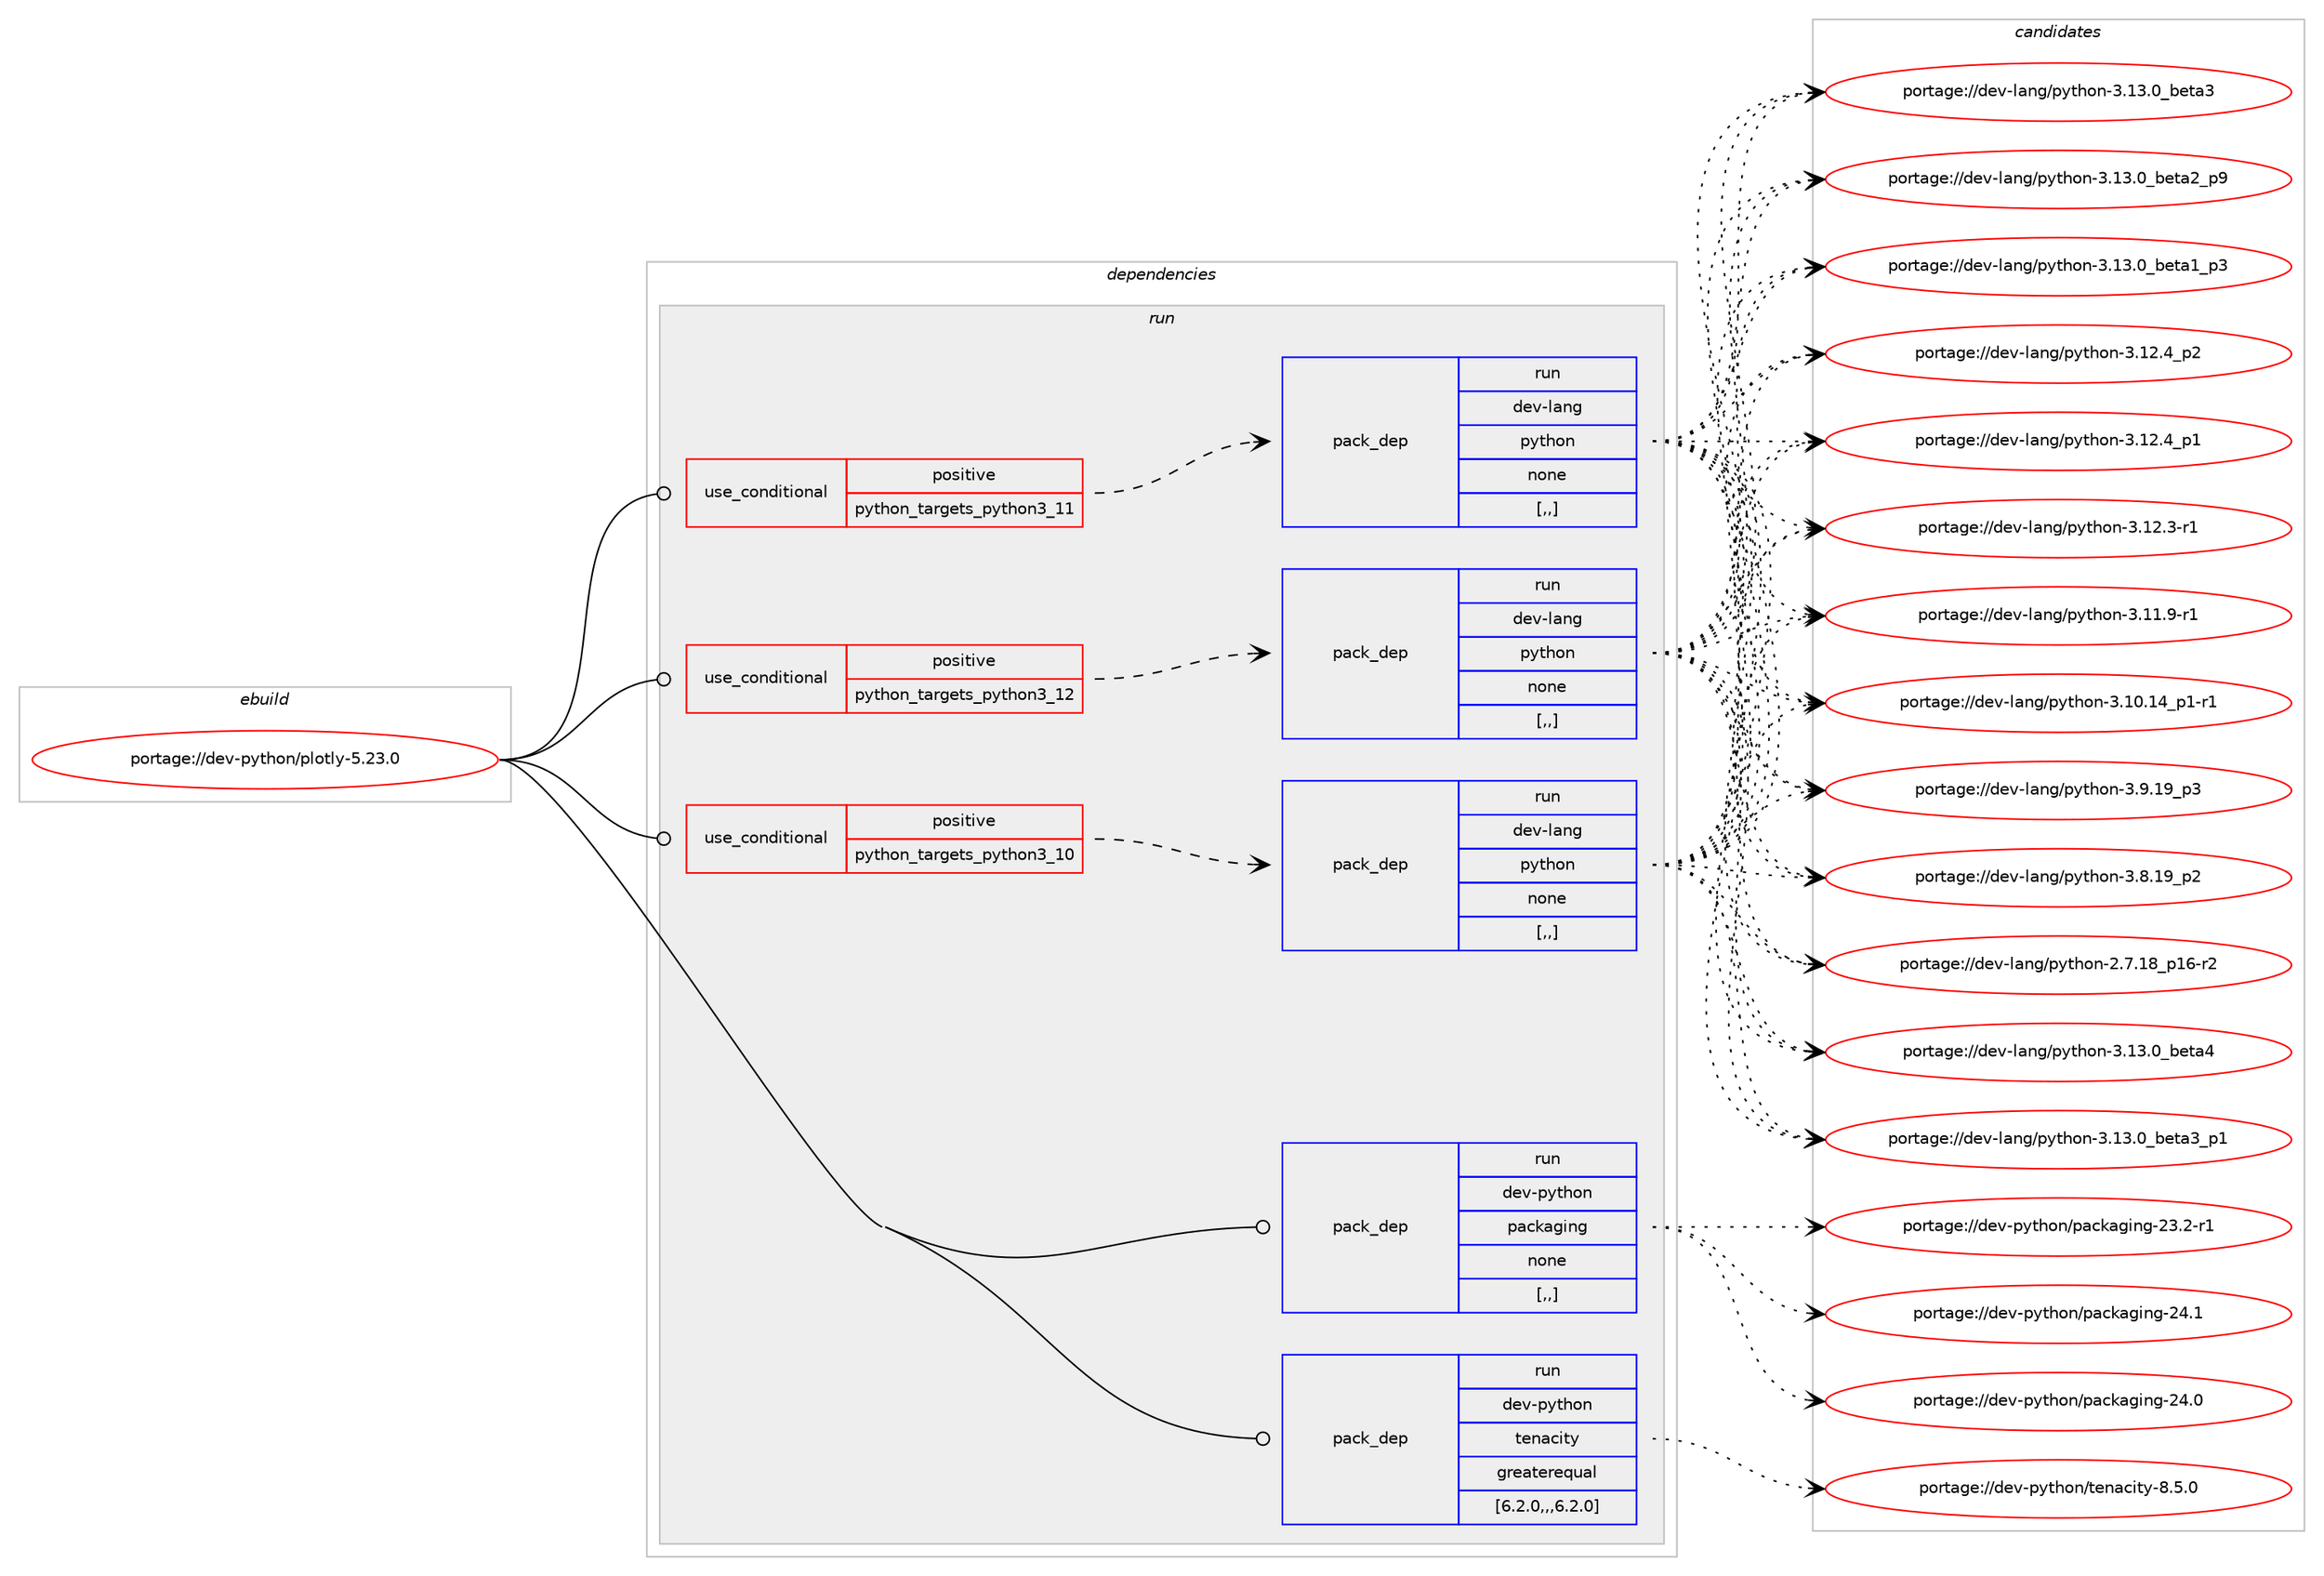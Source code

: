 digraph prolog {

# *************
# Graph options
# *************

newrank=true;
concentrate=true;
compound=true;
graph [rankdir=LR,fontname=Helvetica,fontsize=10,ranksep=1.5];#, ranksep=2.5, nodesep=0.2];
edge  [arrowhead=vee];
node  [fontname=Helvetica,fontsize=10];

# **********
# The ebuild
# **********

subgraph cluster_leftcol {
color=gray;
label=<<i>ebuild</i>>;
id [label="portage://dev-python/plotly-5.23.0", color=red, width=4, href="../dev-python/plotly-5.23.0.svg"];
}

# ****************
# The dependencies
# ****************

subgraph cluster_midcol {
color=gray;
label=<<i>dependencies</i>>;
subgraph cluster_compile {
fillcolor="#eeeeee";
style=filled;
label=<<i>compile</i>>;
}
subgraph cluster_compileandrun {
fillcolor="#eeeeee";
style=filled;
label=<<i>compile and run</i>>;
}
subgraph cluster_run {
fillcolor="#eeeeee";
style=filled;
label=<<i>run</i>>;
subgraph cond36225 {
dependency155083 [label=<<TABLE BORDER="0" CELLBORDER="1" CELLSPACING="0" CELLPADDING="4"><TR><TD ROWSPAN="3" CELLPADDING="10">use_conditional</TD></TR><TR><TD>positive</TD></TR><TR><TD>python_targets_python3_10</TD></TR></TABLE>>, shape=none, color=red];
subgraph pack117606 {
dependency155084 [label=<<TABLE BORDER="0" CELLBORDER="1" CELLSPACING="0" CELLPADDING="4" WIDTH="220"><TR><TD ROWSPAN="6" CELLPADDING="30">pack_dep</TD></TR><TR><TD WIDTH="110">run</TD></TR><TR><TD>dev-lang</TD></TR><TR><TD>python</TD></TR><TR><TD>none</TD></TR><TR><TD>[,,]</TD></TR></TABLE>>, shape=none, color=blue];
}
dependency155083:e -> dependency155084:w [weight=20,style="dashed",arrowhead="vee"];
}
id:e -> dependency155083:w [weight=20,style="solid",arrowhead="odot"];
subgraph cond36226 {
dependency155085 [label=<<TABLE BORDER="0" CELLBORDER="1" CELLSPACING="0" CELLPADDING="4"><TR><TD ROWSPAN="3" CELLPADDING="10">use_conditional</TD></TR><TR><TD>positive</TD></TR><TR><TD>python_targets_python3_11</TD></TR></TABLE>>, shape=none, color=red];
subgraph pack117607 {
dependency155086 [label=<<TABLE BORDER="0" CELLBORDER="1" CELLSPACING="0" CELLPADDING="4" WIDTH="220"><TR><TD ROWSPAN="6" CELLPADDING="30">pack_dep</TD></TR><TR><TD WIDTH="110">run</TD></TR><TR><TD>dev-lang</TD></TR><TR><TD>python</TD></TR><TR><TD>none</TD></TR><TR><TD>[,,]</TD></TR></TABLE>>, shape=none, color=blue];
}
dependency155085:e -> dependency155086:w [weight=20,style="dashed",arrowhead="vee"];
}
id:e -> dependency155085:w [weight=20,style="solid",arrowhead="odot"];
subgraph cond36227 {
dependency155087 [label=<<TABLE BORDER="0" CELLBORDER="1" CELLSPACING="0" CELLPADDING="4"><TR><TD ROWSPAN="3" CELLPADDING="10">use_conditional</TD></TR><TR><TD>positive</TD></TR><TR><TD>python_targets_python3_12</TD></TR></TABLE>>, shape=none, color=red];
subgraph pack117608 {
dependency155088 [label=<<TABLE BORDER="0" CELLBORDER="1" CELLSPACING="0" CELLPADDING="4" WIDTH="220"><TR><TD ROWSPAN="6" CELLPADDING="30">pack_dep</TD></TR><TR><TD WIDTH="110">run</TD></TR><TR><TD>dev-lang</TD></TR><TR><TD>python</TD></TR><TR><TD>none</TD></TR><TR><TD>[,,]</TD></TR></TABLE>>, shape=none, color=blue];
}
dependency155087:e -> dependency155088:w [weight=20,style="dashed",arrowhead="vee"];
}
id:e -> dependency155087:w [weight=20,style="solid",arrowhead="odot"];
subgraph pack117609 {
dependency155089 [label=<<TABLE BORDER="0" CELLBORDER="1" CELLSPACING="0" CELLPADDING="4" WIDTH="220"><TR><TD ROWSPAN="6" CELLPADDING="30">pack_dep</TD></TR><TR><TD WIDTH="110">run</TD></TR><TR><TD>dev-python</TD></TR><TR><TD>packaging</TD></TR><TR><TD>none</TD></TR><TR><TD>[,,]</TD></TR></TABLE>>, shape=none, color=blue];
}
id:e -> dependency155089:w [weight=20,style="solid",arrowhead="odot"];
subgraph pack117610 {
dependency155090 [label=<<TABLE BORDER="0" CELLBORDER="1" CELLSPACING="0" CELLPADDING="4" WIDTH="220"><TR><TD ROWSPAN="6" CELLPADDING="30">pack_dep</TD></TR><TR><TD WIDTH="110">run</TD></TR><TR><TD>dev-python</TD></TR><TR><TD>tenacity</TD></TR><TR><TD>greaterequal</TD></TR><TR><TD>[6.2.0,,,6.2.0]</TD></TR></TABLE>>, shape=none, color=blue];
}
id:e -> dependency155090:w [weight=20,style="solid",arrowhead="odot"];
}
}

# **************
# The candidates
# **************

subgraph cluster_choices {
rank=same;
color=gray;
label=<<i>candidates</i>>;

subgraph choice117606 {
color=black;
nodesep=1;
choice1001011184510897110103471121211161041111104551464951464895981011169752 [label="portage://dev-lang/python-3.13.0_beta4", color=red, width=4,href="../dev-lang/python-3.13.0_beta4.svg"];
choice10010111845108971101034711212111610411111045514649514648959810111697519511249 [label="portage://dev-lang/python-3.13.0_beta3_p1", color=red, width=4,href="../dev-lang/python-3.13.0_beta3_p1.svg"];
choice1001011184510897110103471121211161041111104551464951464895981011169751 [label="portage://dev-lang/python-3.13.0_beta3", color=red, width=4,href="../dev-lang/python-3.13.0_beta3.svg"];
choice10010111845108971101034711212111610411111045514649514648959810111697509511257 [label="portage://dev-lang/python-3.13.0_beta2_p9", color=red, width=4,href="../dev-lang/python-3.13.0_beta2_p9.svg"];
choice10010111845108971101034711212111610411111045514649514648959810111697499511251 [label="portage://dev-lang/python-3.13.0_beta1_p3", color=red, width=4,href="../dev-lang/python-3.13.0_beta1_p3.svg"];
choice100101118451089711010347112121116104111110455146495046529511250 [label="portage://dev-lang/python-3.12.4_p2", color=red, width=4,href="../dev-lang/python-3.12.4_p2.svg"];
choice100101118451089711010347112121116104111110455146495046529511249 [label="portage://dev-lang/python-3.12.4_p1", color=red, width=4,href="../dev-lang/python-3.12.4_p1.svg"];
choice100101118451089711010347112121116104111110455146495046514511449 [label="portage://dev-lang/python-3.12.3-r1", color=red, width=4,href="../dev-lang/python-3.12.3-r1.svg"];
choice100101118451089711010347112121116104111110455146494946574511449 [label="portage://dev-lang/python-3.11.9-r1", color=red, width=4,href="../dev-lang/python-3.11.9-r1.svg"];
choice100101118451089711010347112121116104111110455146494846495295112494511449 [label="portage://dev-lang/python-3.10.14_p1-r1", color=red, width=4,href="../dev-lang/python-3.10.14_p1-r1.svg"];
choice100101118451089711010347112121116104111110455146574649579511251 [label="portage://dev-lang/python-3.9.19_p3", color=red, width=4,href="../dev-lang/python-3.9.19_p3.svg"];
choice100101118451089711010347112121116104111110455146564649579511250 [label="portage://dev-lang/python-3.8.19_p2", color=red, width=4,href="../dev-lang/python-3.8.19_p2.svg"];
choice100101118451089711010347112121116104111110455046554649569511249544511450 [label="portage://dev-lang/python-2.7.18_p16-r2", color=red, width=4,href="../dev-lang/python-2.7.18_p16-r2.svg"];
dependency155084:e -> choice1001011184510897110103471121211161041111104551464951464895981011169752:w [style=dotted,weight="100"];
dependency155084:e -> choice10010111845108971101034711212111610411111045514649514648959810111697519511249:w [style=dotted,weight="100"];
dependency155084:e -> choice1001011184510897110103471121211161041111104551464951464895981011169751:w [style=dotted,weight="100"];
dependency155084:e -> choice10010111845108971101034711212111610411111045514649514648959810111697509511257:w [style=dotted,weight="100"];
dependency155084:e -> choice10010111845108971101034711212111610411111045514649514648959810111697499511251:w [style=dotted,weight="100"];
dependency155084:e -> choice100101118451089711010347112121116104111110455146495046529511250:w [style=dotted,weight="100"];
dependency155084:e -> choice100101118451089711010347112121116104111110455146495046529511249:w [style=dotted,weight="100"];
dependency155084:e -> choice100101118451089711010347112121116104111110455146495046514511449:w [style=dotted,weight="100"];
dependency155084:e -> choice100101118451089711010347112121116104111110455146494946574511449:w [style=dotted,weight="100"];
dependency155084:e -> choice100101118451089711010347112121116104111110455146494846495295112494511449:w [style=dotted,weight="100"];
dependency155084:e -> choice100101118451089711010347112121116104111110455146574649579511251:w [style=dotted,weight="100"];
dependency155084:e -> choice100101118451089711010347112121116104111110455146564649579511250:w [style=dotted,weight="100"];
dependency155084:e -> choice100101118451089711010347112121116104111110455046554649569511249544511450:w [style=dotted,weight="100"];
}
subgraph choice117607 {
color=black;
nodesep=1;
choice1001011184510897110103471121211161041111104551464951464895981011169752 [label="portage://dev-lang/python-3.13.0_beta4", color=red, width=4,href="../dev-lang/python-3.13.0_beta4.svg"];
choice10010111845108971101034711212111610411111045514649514648959810111697519511249 [label="portage://dev-lang/python-3.13.0_beta3_p1", color=red, width=4,href="../dev-lang/python-3.13.0_beta3_p1.svg"];
choice1001011184510897110103471121211161041111104551464951464895981011169751 [label="portage://dev-lang/python-3.13.0_beta3", color=red, width=4,href="../dev-lang/python-3.13.0_beta3.svg"];
choice10010111845108971101034711212111610411111045514649514648959810111697509511257 [label="portage://dev-lang/python-3.13.0_beta2_p9", color=red, width=4,href="../dev-lang/python-3.13.0_beta2_p9.svg"];
choice10010111845108971101034711212111610411111045514649514648959810111697499511251 [label="portage://dev-lang/python-3.13.0_beta1_p3", color=red, width=4,href="../dev-lang/python-3.13.0_beta1_p3.svg"];
choice100101118451089711010347112121116104111110455146495046529511250 [label="portage://dev-lang/python-3.12.4_p2", color=red, width=4,href="../dev-lang/python-3.12.4_p2.svg"];
choice100101118451089711010347112121116104111110455146495046529511249 [label="portage://dev-lang/python-3.12.4_p1", color=red, width=4,href="../dev-lang/python-3.12.4_p1.svg"];
choice100101118451089711010347112121116104111110455146495046514511449 [label="portage://dev-lang/python-3.12.3-r1", color=red, width=4,href="../dev-lang/python-3.12.3-r1.svg"];
choice100101118451089711010347112121116104111110455146494946574511449 [label="portage://dev-lang/python-3.11.9-r1", color=red, width=4,href="../dev-lang/python-3.11.9-r1.svg"];
choice100101118451089711010347112121116104111110455146494846495295112494511449 [label="portage://dev-lang/python-3.10.14_p1-r1", color=red, width=4,href="../dev-lang/python-3.10.14_p1-r1.svg"];
choice100101118451089711010347112121116104111110455146574649579511251 [label="portage://dev-lang/python-3.9.19_p3", color=red, width=4,href="../dev-lang/python-3.9.19_p3.svg"];
choice100101118451089711010347112121116104111110455146564649579511250 [label="portage://dev-lang/python-3.8.19_p2", color=red, width=4,href="../dev-lang/python-3.8.19_p2.svg"];
choice100101118451089711010347112121116104111110455046554649569511249544511450 [label="portage://dev-lang/python-2.7.18_p16-r2", color=red, width=4,href="../dev-lang/python-2.7.18_p16-r2.svg"];
dependency155086:e -> choice1001011184510897110103471121211161041111104551464951464895981011169752:w [style=dotted,weight="100"];
dependency155086:e -> choice10010111845108971101034711212111610411111045514649514648959810111697519511249:w [style=dotted,weight="100"];
dependency155086:e -> choice1001011184510897110103471121211161041111104551464951464895981011169751:w [style=dotted,weight="100"];
dependency155086:e -> choice10010111845108971101034711212111610411111045514649514648959810111697509511257:w [style=dotted,weight="100"];
dependency155086:e -> choice10010111845108971101034711212111610411111045514649514648959810111697499511251:w [style=dotted,weight="100"];
dependency155086:e -> choice100101118451089711010347112121116104111110455146495046529511250:w [style=dotted,weight="100"];
dependency155086:e -> choice100101118451089711010347112121116104111110455146495046529511249:w [style=dotted,weight="100"];
dependency155086:e -> choice100101118451089711010347112121116104111110455146495046514511449:w [style=dotted,weight="100"];
dependency155086:e -> choice100101118451089711010347112121116104111110455146494946574511449:w [style=dotted,weight="100"];
dependency155086:e -> choice100101118451089711010347112121116104111110455146494846495295112494511449:w [style=dotted,weight="100"];
dependency155086:e -> choice100101118451089711010347112121116104111110455146574649579511251:w [style=dotted,weight="100"];
dependency155086:e -> choice100101118451089711010347112121116104111110455146564649579511250:w [style=dotted,weight="100"];
dependency155086:e -> choice100101118451089711010347112121116104111110455046554649569511249544511450:w [style=dotted,weight="100"];
}
subgraph choice117608 {
color=black;
nodesep=1;
choice1001011184510897110103471121211161041111104551464951464895981011169752 [label="portage://dev-lang/python-3.13.0_beta4", color=red, width=4,href="../dev-lang/python-3.13.0_beta4.svg"];
choice10010111845108971101034711212111610411111045514649514648959810111697519511249 [label="portage://dev-lang/python-3.13.0_beta3_p1", color=red, width=4,href="../dev-lang/python-3.13.0_beta3_p1.svg"];
choice1001011184510897110103471121211161041111104551464951464895981011169751 [label="portage://dev-lang/python-3.13.0_beta3", color=red, width=4,href="../dev-lang/python-3.13.0_beta3.svg"];
choice10010111845108971101034711212111610411111045514649514648959810111697509511257 [label="portage://dev-lang/python-3.13.0_beta2_p9", color=red, width=4,href="../dev-lang/python-3.13.0_beta2_p9.svg"];
choice10010111845108971101034711212111610411111045514649514648959810111697499511251 [label="portage://dev-lang/python-3.13.0_beta1_p3", color=red, width=4,href="../dev-lang/python-3.13.0_beta1_p3.svg"];
choice100101118451089711010347112121116104111110455146495046529511250 [label="portage://dev-lang/python-3.12.4_p2", color=red, width=4,href="../dev-lang/python-3.12.4_p2.svg"];
choice100101118451089711010347112121116104111110455146495046529511249 [label="portage://dev-lang/python-3.12.4_p1", color=red, width=4,href="../dev-lang/python-3.12.4_p1.svg"];
choice100101118451089711010347112121116104111110455146495046514511449 [label="portage://dev-lang/python-3.12.3-r1", color=red, width=4,href="../dev-lang/python-3.12.3-r1.svg"];
choice100101118451089711010347112121116104111110455146494946574511449 [label="portage://dev-lang/python-3.11.9-r1", color=red, width=4,href="../dev-lang/python-3.11.9-r1.svg"];
choice100101118451089711010347112121116104111110455146494846495295112494511449 [label="portage://dev-lang/python-3.10.14_p1-r1", color=red, width=4,href="../dev-lang/python-3.10.14_p1-r1.svg"];
choice100101118451089711010347112121116104111110455146574649579511251 [label="portage://dev-lang/python-3.9.19_p3", color=red, width=4,href="../dev-lang/python-3.9.19_p3.svg"];
choice100101118451089711010347112121116104111110455146564649579511250 [label="portage://dev-lang/python-3.8.19_p2", color=red, width=4,href="../dev-lang/python-3.8.19_p2.svg"];
choice100101118451089711010347112121116104111110455046554649569511249544511450 [label="portage://dev-lang/python-2.7.18_p16-r2", color=red, width=4,href="../dev-lang/python-2.7.18_p16-r2.svg"];
dependency155088:e -> choice1001011184510897110103471121211161041111104551464951464895981011169752:w [style=dotted,weight="100"];
dependency155088:e -> choice10010111845108971101034711212111610411111045514649514648959810111697519511249:w [style=dotted,weight="100"];
dependency155088:e -> choice1001011184510897110103471121211161041111104551464951464895981011169751:w [style=dotted,weight="100"];
dependency155088:e -> choice10010111845108971101034711212111610411111045514649514648959810111697509511257:w [style=dotted,weight="100"];
dependency155088:e -> choice10010111845108971101034711212111610411111045514649514648959810111697499511251:w [style=dotted,weight="100"];
dependency155088:e -> choice100101118451089711010347112121116104111110455146495046529511250:w [style=dotted,weight="100"];
dependency155088:e -> choice100101118451089711010347112121116104111110455146495046529511249:w [style=dotted,weight="100"];
dependency155088:e -> choice100101118451089711010347112121116104111110455146495046514511449:w [style=dotted,weight="100"];
dependency155088:e -> choice100101118451089711010347112121116104111110455146494946574511449:w [style=dotted,weight="100"];
dependency155088:e -> choice100101118451089711010347112121116104111110455146494846495295112494511449:w [style=dotted,weight="100"];
dependency155088:e -> choice100101118451089711010347112121116104111110455146574649579511251:w [style=dotted,weight="100"];
dependency155088:e -> choice100101118451089711010347112121116104111110455146564649579511250:w [style=dotted,weight="100"];
dependency155088:e -> choice100101118451089711010347112121116104111110455046554649569511249544511450:w [style=dotted,weight="100"];
}
subgraph choice117609 {
color=black;
nodesep=1;
choice10010111845112121116104111110471129799107971031051101034550524649 [label="portage://dev-python/packaging-24.1", color=red, width=4,href="../dev-python/packaging-24.1.svg"];
choice10010111845112121116104111110471129799107971031051101034550524648 [label="portage://dev-python/packaging-24.0", color=red, width=4,href="../dev-python/packaging-24.0.svg"];
choice100101118451121211161041111104711297991079710310511010345505146504511449 [label="portage://dev-python/packaging-23.2-r1", color=red, width=4,href="../dev-python/packaging-23.2-r1.svg"];
dependency155089:e -> choice10010111845112121116104111110471129799107971031051101034550524649:w [style=dotted,weight="100"];
dependency155089:e -> choice10010111845112121116104111110471129799107971031051101034550524648:w [style=dotted,weight="100"];
dependency155089:e -> choice100101118451121211161041111104711297991079710310511010345505146504511449:w [style=dotted,weight="100"];
}
subgraph choice117610 {
color=black;
nodesep=1;
choice10010111845112121116104111110471161011109799105116121455646534648 [label="portage://dev-python/tenacity-8.5.0", color=red, width=4,href="../dev-python/tenacity-8.5.0.svg"];
dependency155090:e -> choice10010111845112121116104111110471161011109799105116121455646534648:w [style=dotted,weight="100"];
}
}

}
